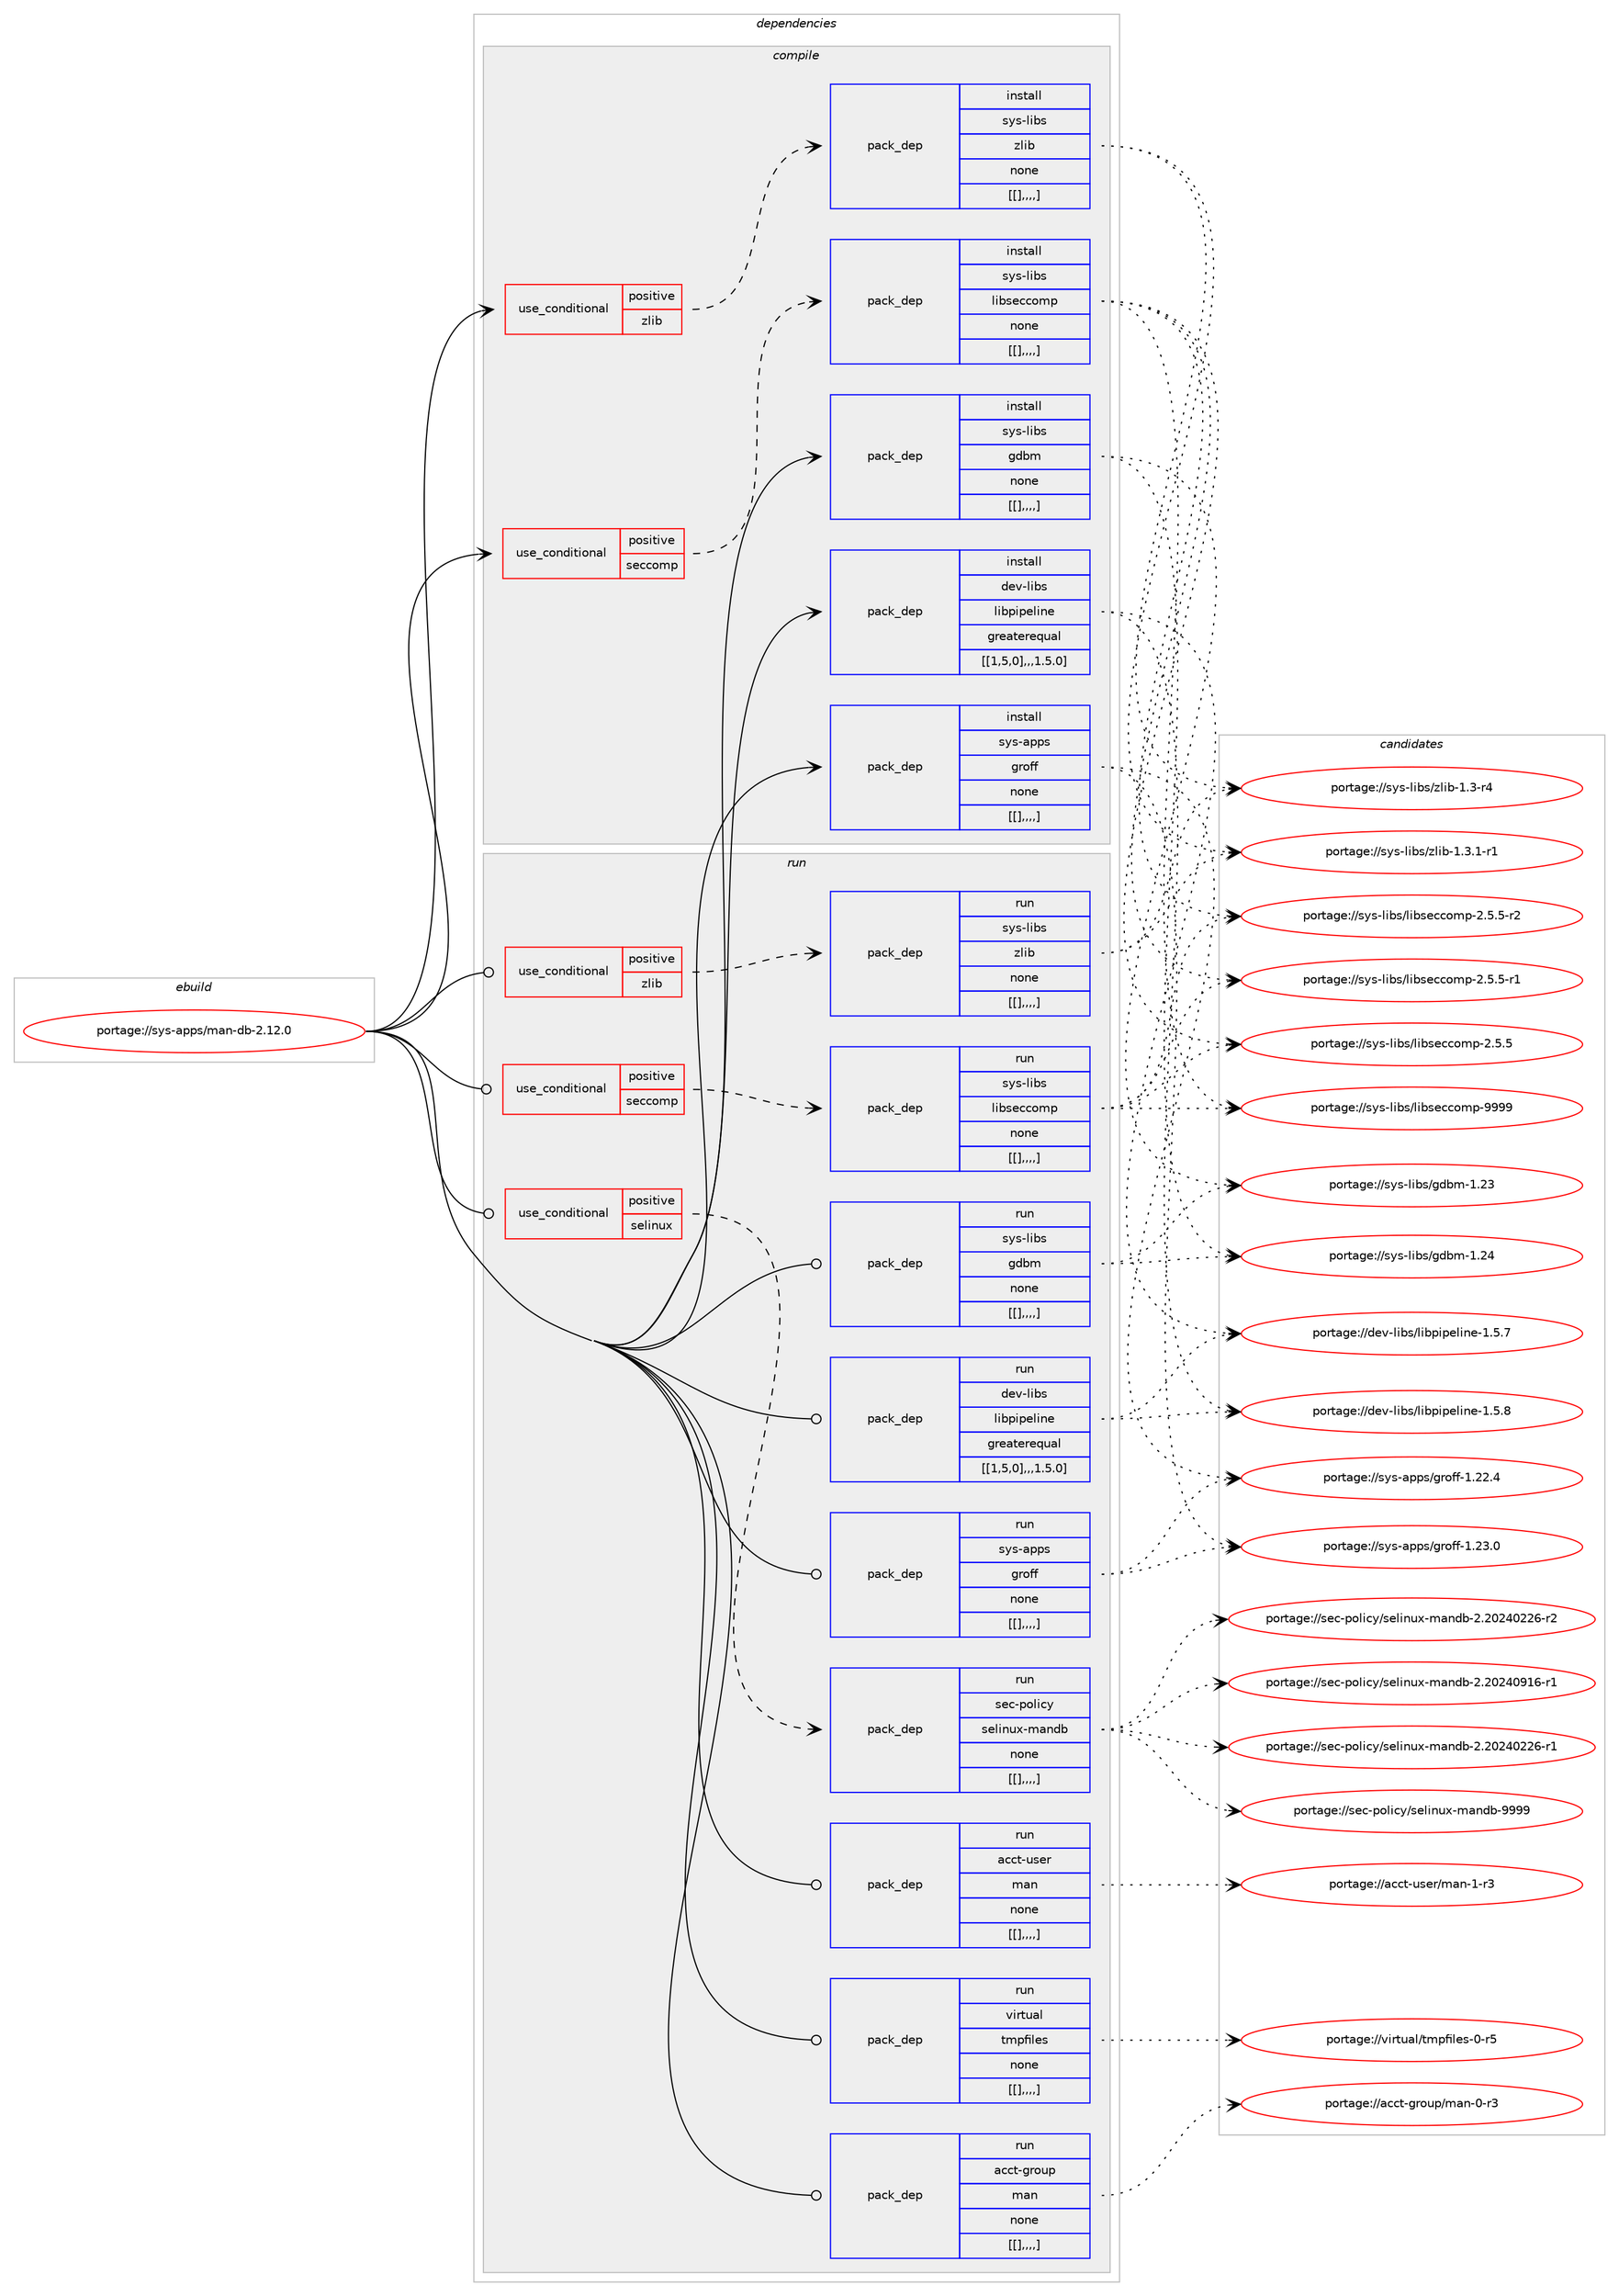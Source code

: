digraph prolog {

# *************
# Graph options
# *************

newrank=true;
concentrate=true;
compound=true;
graph [rankdir=LR,fontname=Helvetica,fontsize=10,ranksep=1.5];#, ranksep=2.5, nodesep=0.2];
edge  [arrowhead=vee];
node  [fontname=Helvetica,fontsize=10];

# **********
# The ebuild
# **********

subgraph cluster_leftcol {
color=gray;
label=<<i>ebuild</i>>;
id [label="portage://sys-apps/man-db-2.12.0", color=red, width=4, href="../sys-apps/man-db-2.12.0.svg"];
}

# ****************
# The dependencies
# ****************

subgraph cluster_midcol {
color=gray;
label=<<i>dependencies</i>>;
subgraph cluster_compile {
fillcolor="#eeeeee";
style=filled;
label=<<i>compile</i>>;
subgraph cond2377 {
dependency6830 [label=<<TABLE BORDER="0" CELLBORDER="1" CELLSPACING="0" CELLPADDING="4"><TR><TD ROWSPAN="3" CELLPADDING="10">use_conditional</TD></TR><TR><TD>positive</TD></TR><TR><TD>seccomp</TD></TR></TABLE>>, shape=none, color=red];
subgraph pack4437 {
dependency6831 [label=<<TABLE BORDER="0" CELLBORDER="1" CELLSPACING="0" CELLPADDING="4" WIDTH="220"><TR><TD ROWSPAN="6" CELLPADDING="30">pack_dep</TD></TR><TR><TD WIDTH="110">install</TD></TR><TR><TD>sys-libs</TD></TR><TR><TD>libseccomp</TD></TR><TR><TD>none</TD></TR><TR><TD>[[],,,,]</TD></TR></TABLE>>, shape=none, color=blue];
}
dependency6830:e -> dependency6831:w [weight=20,style="dashed",arrowhead="vee"];
}
id:e -> dependency6830:w [weight=20,style="solid",arrowhead="vee"];
subgraph cond2378 {
dependency6832 [label=<<TABLE BORDER="0" CELLBORDER="1" CELLSPACING="0" CELLPADDING="4"><TR><TD ROWSPAN="3" CELLPADDING="10">use_conditional</TD></TR><TR><TD>positive</TD></TR><TR><TD>zlib</TD></TR></TABLE>>, shape=none, color=red];
subgraph pack4438 {
dependency6833 [label=<<TABLE BORDER="0" CELLBORDER="1" CELLSPACING="0" CELLPADDING="4" WIDTH="220"><TR><TD ROWSPAN="6" CELLPADDING="30">pack_dep</TD></TR><TR><TD WIDTH="110">install</TD></TR><TR><TD>sys-libs</TD></TR><TR><TD>zlib</TD></TR><TR><TD>none</TD></TR><TR><TD>[[],,,,]</TD></TR></TABLE>>, shape=none, color=blue];
}
dependency6832:e -> dependency6833:w [weight=20,style="dashed",arrowhead="vee"];
}
id:e -> dependency6832:w [weight=20,style="solid",arrowhead="vee"];
subgraph pack4439 {
dependency6834 [label=<<TABLE BORDER="0" CELLBORDER="1" CELLSPACING="0" CELLPADDING="4" WIDTH="220"><TR><TD ROWSPAN="6" CELLPADDING="30">pack_dep</TD></TR><TR><TD WIDTH="110">install</TD></TR><TR><TD>dev-libs</TD></TR><TR><TD>libpipeline</TD></TR><TR><TD>greaterequal</TD></TR><TR><TD>[[1,5,0],,,1.5.0]</TD></TR></TABLE>>, shape=none, color=blue];
}
id:e -> dependency6834:w [weight=20,style="solid",arrowhead="vee"];
subgraph pack4440 {
dependency6835 [label=<<TABLE BORDER="0" CELLBORDER="1" CELLSPACING="0" CELLPADDING="4" WIDTH="220"><TR><TD ROWSPAN="6" CELLPADDING="30">pack_dep</TD></TR><TR><TD WIDTH="110">install</TD></TR><TR><TD>sys-apps</TD></TR><TR><TD>groff</TD></TR><TR><TD>none</TD></TR><TR><TD>[[],,,,]</TD></TR></TABLE>>, shape=none, color=blue];
}
id:e -> dependency6835:w [weight=20,style="solid",arrowhead="vee"];
subgraph pack4441 {
dependency6836 [label=<<TABLE BORDER="0" CELLBORDER="1" CELLSPACING="0" CELLPADDING="4" WIDTH="220"><TR><TD ROWSPAN="6" CELLPADDING="30">pack_dep</TD></TR><TR><TD WIDTH="110">install</TD></TR><TR><TD>sys-libs</TD></TR><TR><TD>gdbm</TD></TR><TR><TD>none</TD></TR><TR><TD>[[],,,,]</TD></TR></TABLE>>, shape=none, color=blue];
}
id:e -> dependency6836:w [weight=20,style="solid",arrowhead="vee"];
}
subgraph cluster_compileandrun {
fillcolor="#eeeeee";
style=filled;
label=<<i>compile and run</i>>;
}
subgraph cluster_run {
fillcolor="#eeeeee";
style=filled;
label=<<i>run</i>>;
subgraph cond2379 {
dependency6837 [label=<<TABLE BORDER="0" CELLBORDER="1" CELLSPACING="0" CELLPADDING="4"><TR><TD ROWSPAN="3" CELLPADDING="10">use_conditional</TD></TR><TR><TD>positive</TD></TR><TR><TD>seccomp</TD></TR></TABLE>>, shape=none, color=red];
subgraph pack4442 {
dependency6838 [label=<<TABLE BORDER="0" CELLBORDER="1" CELLSPACING="0" CELLPADDING="4" WIDTH="220"><TR><TD ROWSPAN="6" CELLPADDING="30">pack_dep</TD></TR><TR><TD WIDTH="110">run</TD></TR><TR><TD>sys-libs</TD></TR><TR><TD>libseccomp</TD></TR><TR><TD>none</TD></TR><TR><TD>[[],,,,]</TD></TR></TABLE>>, shape=none, color=blue];
}
dependency6837:e -> dependency6838:w [weight=20,style="dashed",arrowhead="vee"];
}
id:e -> dependency6837:w [weight=20,style="solid",arrowhead="odot"];
subgraph cond2380 {
dependency6839 [label=<<TABLE BORDER="0" CELLBORDER="1" CELLSPACING="0" CELLPADDING="4"><TR><TD ROWSPAN="3" CELLPADDING="10">use_conditional</TD></TR><TR><TD>positive</TD></TR><TR><TD>selinux</TD></TR></TABLE>>, shape=none, color=red];
subgraph pack4443 {
dependency6840 [label=<<TABLE BORDER="0" CELLBORDER="1" CELLSPACING="0" CELLPADDING="4" WIDTH="220"><TR><TD ROWSPAN="6" CELLPADDING="30">pack_dep</TD></TR><TR><TD WIDTH="110">run</TD></TR><TR><TD>sec-policy</TD></TR><TR><TD>selinux-mandb</TD></TR><TR><TD>none</TD></TR><TR><TD>[[],,,,]</TD></TR></TABLE>>, shape=none, color=blue];
}
dependency6839:e -> dependency6840:w [weight=20,style="dashed",arrowhead="vee"];
}
id:e -> dependency6839:w [weight=20,style="solid",arrowhead="odot"];
subgraph cond2381 {
dependency6841 [label=<<TABLE BORDER="0" CELLBORDER="1" CELLSPACING="0" CELLPADDING="4"><TR><TD ROWSPAN="3" CELLPADDING="10">use_conditional</TD></TR><TR><TD>positive</TD></TR><TR><TD>zlib</TD></TR></TABLE>>, shape=none, color=red];
subgraph pack4444 {
dependency6842 [label=<<TABLE BORDER="0" CELLBORDER="1" CELLSPACING="0" CELLPADDING="4" WIDTH="220"><TR><TD ROWSPAN="6" CELLPADDING="30">pack_dep</TD></TR><TR><TD WIDTH="110">run</TD></TR><TR><TD>sys-libs</TD></TR><TR><TD>zlib</TD></TR><TR><TD>none</TD></TR><TR><TD>[[],,,,]</TD></TR></TABLE>>, shape=none, color=blue];
}
dependency6841:e -> dependency6842:w [weight=20,style="dashed",arrowhead="vee"];
}
id:e -> dependency6841:w [weight=20,style="solid",arrowhead="odot"];
subgraph pack4445 {
dependency6843 [label=<<TABLE BORDER="0" CELLBORDER="1" CELLSPACING="0" CELLPADDING="4" WIDTH="220"><TR><TD ROWSPAN="6" CELLPADDING="30">pack_dep</TD></TR><TR><TD WIDTH="110">run</TD></TR><TR><TD>acct-group</TD></TR><TR><TD>man</TD></TR><TR><TD>none</TD></TR><TR><TD>[[],,,,]</TD></TR></TABLE>>, shape=none, color=blue];
}
id:e -> dependency6843:w [weight=20,style="solid",arrowhead="odot"];
subgraph pack4446 {
dependency6844 [label=<<TABLE BORDER="0" CELLBORDER="1" CELLSPACING="0" CELLPADDING="4" WIDTH="220"><TR><TD ROWSPAN="6" CELLPADDING="30">pack_dep</TD></TR><TR><TD WIDTH="110">run</TD></TR><TR><TD>acct-user</TD></TR><TR><TD>man</TD></TR><TR><TD>none</TD></TR><TR><TD>[[],,,,]</TD></TR></TABLE>>, shape=none, color=blue];
}
id:e -> dependency6844:w [weight=20,style="solid",arrowhead="odot"];
subgraph pack4447 {
dependency6845 [label=<<TABLE BORDER="0" CELLBORDER="1" CELLSPACING="0" CELLPADDING="4" WIDTH="220"><TR><TD ROWSPAN="6" CELLPADDING="30">pack_dep</TD></TR><TR><TD WIDTH="110">run</TD></TR><TR><TD>dev-libs</TD></TR><TR><TD>libpipeline</TD></TR><TR><TD>greaterequal</TD></TR><TR><TD>[[1,5,0],,,1.5.0]</TD></TR></TABLE>>, shape=none, color=blue];
}
id:e -> dependency6845:w [weight=20,style="solid",arrowhead="odot"];
subgraph pack4448 {
dependency6846 [label=<<TABLE BORDER="0" CELLBORDER="1" CELLSPACING="0" CELLPADDING="4" WIDTH="220"><TR><TD ROWSPAN="6" CELLPADDING="30">pack_dep</TD></TR><TR><TD WIDTH="110">run</TD></TR><TR><TD>sys-apps</TD></TR><TR><TD>groff</TD></TR><TR><TD>none</TD></TR><TR><TD>[[],,,,]</TD></TR></TABLE>>, shape=none, color=blue];
}
id:e -> dependency6846:w [weight=20,style="solid",arrowhead="odot"];
subgraph pack4449 {
dependency6847 [label=<<TABLE BORDER="0" CELLBORDER="1" CELLSPACING="0" CELLPADDING="4" WIDTH="220"><TR><TD ROWSPAN="6" CELLPADDING="30">pack_dep</TD></TR><TR><TD WIDTH="110">run</TD></TR><TR><TD>sys-libs</TD></TR><TR><TD>gdbm</TD></TR><TR><TD>none</TD></TR><TR><TD>[[],,,,]</TD></TR></TABLE>>, shape=none, color=blue];
}
id:e -> dependency6847:w [weight=20,style="solid",arrowhead="odot"];
subgraph pack4450 {
dependency6848 [label=<<TABLE BORDER="0" CELLBORDER="1" CELLSPACING="0" CELLPADDING="4" WIDTH="220"><TR><TD ROWSPAN="6" CELLPADDING="30">pack_dep</TD></TR><TR><TD WIDTH="110">run</TD></TR><TR><TD>virtual</TD></TR><TR><TD>tmpfiles</TD></TR><TR><TD>none</TD></TR><TR><TD>[[],,,,]</TD></TR></TABLE>>, shape=none, color=blue];
}
id:e -> dependency6848:w [weight=20,style="solid",arrowhead="odot"];
}
}

# **************
# The candidates
# **************

subgraph cluster_choices {
rank=same;
color=gray;
label=<<i>candidates</i>>;

subgraph choice4437 {
color=black;
nodesep=1;
choice1151211154510810598115471081059811510199991111091124557575757 [label="portage://sys-libs/libseccomp-9999", color=red, width=4,href="../sys-libs/libseccomp-9999.svg"];
choice1151211154510810598115471081059811510199991111091124550465346534511450 [label="portage://sys-libs/libseccomp-2.5.5-r2", color=red, width=4,href="../sys-libs/libseccomp-2.5.5-r2.svg"];
choice1151211154510810598115471081059811510199991111091124550465346534511449 [label="portage://sys-libs/libseccomp-2.5.5-r1", color=red, width=4,href="../sys-libs/libseccomp-2.5.5-r1.svg"];
choice115121115451081059811547108105981151019999111109112455046534653 [label="portage://sys-libs/libseccomp-2.5.5", color=red, width=4,href="../sys-libs/libseccomp-2.5.5.svg"];
dependency6831:e -> choice1151211154510810598115471081059811510199991111091124557575757:w [style=dotted,weight="100"];
dependency6831:e -> choice1151211154510810598115471081059811510199991111091124550465346534511450:w [style=dotted,weight="100"];
dependency6831:e -> choice1151211154510810598115471081059811510199991111091124550465346534511449:w [style=dotted,weight="100"];
dependency6831:e -> choice115121115451081059811547108105981151019999111109112455046534653:w [style=dotted,weight="100"];
}
subgraph choice4438 {
color=black;
nodesep=1;
choice115121115451081059811547122108105984549465146494511449 [label="portage://sys-libs/zlib-1.3.1-r1", color=red, width=4,href="../sys-libs/zlib-1.3.1-r1.svg"];
choice11512111545108105981154712210810598454946514511452 [label="portage://sys-libs/zlib-1.3-r4", color=red, width=4,href="../sys-libs/zlib-1.3-r4.svg"];
dependency6833:e -> choice115121115451081059811547122108105984549465146494511449:w [style=dotted,weight="100"];
dependency6833:e -> choice11512111545108105981154712210810598454946514511452:w [style=dotted,weight="100"];
}
subgraph choice4439 {
color=black;
nodesep=1;
choice10010111845108105981154710810598112105112101108105110101454946534656 [label="portage://dev-libs/libpipeline-1.5.8", color=red, width=4,href="../dev-libs/libpipeline-1.5.8.svg"];
choice10010111845108105981154710810598112105112101108105110101454946534655 [label="portage://dev-libs/libpipeline-1.5.7", color=red, width=4,href="../dev-libs/libpipeline-1.5.7.svg"];
dependency6834:e -> choice10010111845108105981154710810598112105112101108105110101454946534656:w [style=dotted,weight="100"];
dependency6834:e -> choice10010111845108105981154710810598112105112101108105110101454946534655:w [style=dotted,weight="100"];
}
subgraph choice4440 {
color=black;
nodesep=1;
choice11512111545971121121154710311411110210245494650514648 [label="portage://sys-apps/groff-1.23.0", color=red, width=4,href="../sys-apps/groff-1.23.0.svg"];
choice11512111545971121121154710311411110210245494650504652 [label="portage://sys-apps/groff-1.22.4", color=red, width=4,href="../sys-apps/groff-1.22.4.svg"];
dependency6835:e -> choice11512111545971121121154710311411110210245494650514648:w [style=dotted,weight="100"];
dependency6835:e -> choice11512111545971121121154710311411110210245494650504652:w [style=dotted,weight="100"];
}
subgraph choice4441 {
color=black;
nodesep=1;
choice115121115451081059811547103100981094549465052 [label="portage://sys-libs/gdbm-1.24", color=red, width=4,href="../sys-libs/gdbm-1.24.svg"];
choice115121115451081059811547103100981094549465051 [label="portage://sys-libs/gdbm-1.23", color=red, width=4,href="../sys-libs/gdbm-1.23.svg"];
dependency6836:e -> choice115121115451081059811547103100981094549465052:w [style=dotted,weight="100"];
dependency6836:e -> choice115121115451081059811547103100981094549465051:w [style=dotted,weight="100"];
}
subgraph choice4442 {
color=black;
nodesep=1;
choice1151211154510810598115471081059811510199991111091124557575757 [label="portage://sys-libs/libseccomp-9999", color=red, width=4,href="../sys-libs/libseccomp-9999.svg"];
choice1151211154510810598115471081059811510199991111091124550465346534511450 [label="portage://sys-libs/libseccomp-2.5.5-r2", color=red, width=4,href="../sys-libs/libseccomp-2.5.5-r2.svg"];
choice1151211154510810598115471081059811510199991111091124550465346534511449 [label="portage://sys-libs/libseccomp-2.5.5-r1", color=red, width=4,href="../sys-libs/libseccomp-2.5.5-r1.svg"];
choice115121115451081059811547108105981151019999111109112455046534653 [label="portage://sys-libs/libseccomp-2.5.5", color=red, width=4,href="../sys-libs/libseccomp-2.5.5.svg"];
dependency6838:e -> choice1151211154510810598115471081059811510199991111091124557575757:w [style=dotted,weight="100"];
dependency6838:e -> choice1151211154510810598115471081059811510199991111091124550465346534511450:w [style=dotted,weight="100"];
dependency6838:e -> choice1151211154510810598115471081059811510199991111091124550465346534511449:w [style=dotted,weight="100"];
dependency6838:e -> choice115121115451081059811547108105981151019999111109112455046534653:w [style=dotted,weight="100"];
}
subgraph choice4443 {
color=black;
nodesep=1;
choice115101994511211110810599121471151011081051101171204510997110100984557575757 [label="portage://sec-policy/selinux-mandb-9999", color=red, width=4,href="../sec-policy/selinux-mandb-9999.svg"];
choice1151019945112111108105991214711510110810511011712045109971101009845504650485052485749544511449 [label="portage://sec-policy/selinux-mandb-2.20240916-r1", color=red, width=4,href="../sec-policy/selinux-mandb-2.20240916-r1.svg"];
choice1151019945112111108105991214711510110810511011712045109971101009845504650485052485050544511450 [label="portage://sec-policy/selinux-mandb-2.20240226-r2", color=red, width=4,href="../sec-policy/selinux-mandb-2.20240226-r2.svg"];
choice1151019945112111108105991214711510110810511011712045109971101009845504650485052485050544511449 [label="portage://sec-policy/selinux-mandb-2.20240226-r1", color=red, width=4,href="../sec-policy/selinux-mandb-2.20240226-r1.svg"];
dependency6840:e -> choice115101994511211110810599121471151011081051101171204510997110100984557575757:w [style=dotted,weight="100"];
dependency6840:e -> choice1151019945112111108105991214711510110810511011712045109971101009845504650485052485749544511449:w [style=dotted,weight="100"];
dependency6840:e -> choice1151019945112111108105991214711510110810511011712045109971101009845504650485052485050544511450:w [style=dotted,weight="100"];
dependency6840:e -> choice1151019945112111108105991214711510110810511011712045109971101009845504650485052485050544511449:w [style=dotted,weight="100"];
}
subgraph choice4444 {
color=black;
nodesep=1;
choice115121115451081059811547122108105984549465146494511449 [label="portage://sys-libs/zlib-1.3.1-r1", color=red, width=4,href="../sys-libs/zlib-1.3.1-r1.svg"];
choice11512111545108105981154712210810598454946514511452 [label="portage://sys-libs/zlib-1.3-r4", color=red, width=4,href="../sys-libs/zlib-1.3-r4.svg"];
dependency6842:e -> choice115121115451081059811547122108105984549465146494511449:w [style=dotted,weight="100"];
dependency6842:e -> choice11512111545108105981154712210810598454946514511452:w [style=dotted,weight="100"];
}
subgraph choice4445 {
color=black;
nodesep=1;
choice97999911645103114111117112471099711045484511451 [label="portage://acct-group/man-0-r3", color=red, width=4,href="../acct-group/man-0-r3.svg"];
dependency6843:e -> choice97999911645103114111117112471099711045484511451:w [style=dotted,weight="100"];
}
subgraph choice4446 {
color=black;
nodesep=1;
choice97999911645117115101114471099711045494511451 [label="portage://acct-user/man-1-r3", color=red, width=4,href="../acct-user/man-1-r3.svg"];
dependency6844:e -> choice97999911645117115101114471099711045494511451:w [style=dotted,weight="100"];
}
subgraph choice4447 {
color=black;
nodesep=1;
choice10010111845108105981154710810598112105112101108105110101454946534656 [label="portage://dev-libs/libpipeline-1.5.8", color=red, width=4,href="../dev-libs/libpipeline-1.5.8.svg"];
choice10010111845108105981154710810598112105112101108105110101454946534655 [label="portage://dev-libs/libpipeline-1.5.7", color=red, width=4,href="../dev-libs/libpipeline-1.5.7.svg"];
dependency6845:e -> choice10010111845108105981154710810598112105112101108105110101454946534656:w [style=dotted,weight="100"];
dependency6845:e -> choice10010111845108105981154710810598112105112101108105110101454946534655:w [style=dotted,weight="100"];
}
subgraph choice4448 {
color=black;
nodesep=1;
choice11512111545971121121154710311411110210245494650514648 [label="portage://sys-apps/groff-1.23.0", color=red, width=4,href="../sys-apps/groff-1.23.0.svg"];
choice11512111545971121121154710311411110210245494650504652 [label="portage://sys-apps/groff-1.22.4", color=red, width=4,href="../sys-apps/groff-1.22.4.svg"];
dependency6846:e -> choice11512111545971121121154710311411110210245494650514648:w [style=dotted,weight="100"];
dependency6846:e -> choice11512111545971121121154710311411110210245494650504652:w [style=dotted,weight="100"];
}
subgraph choice4449 {
color=black;
nodesep=1;
choice115121115451081059811547103100981094549465052 [label="portage://sys-libs/gdbm-1.24", color=red, width=4,href="../sys-libs/gdbm-1.24.svg"];
choice115121115451081059811547103100981094549465051 [label="portage://sys-libs/gdbm-1.23", color=red, width=4,href="../sys-libs/gdbm-1.23.svg"];
dependency6847:e -> choice115121115451081059811547103100981094549465052:w [style=dotted,weight="100"];
dependency6847:e -> choice115121115451081059811547103100981094549465051:w [style=dotted,weight="100"];
}
subgraph choice4450 {
color=black;
nodesep=1;
choice118105114116117971084711610911210210510810111545484511453 [label="portage://virtual/tmpfiles-0-r5", color=red, width=4,href="../virtual/tmpfiles-0-r5.svg"];
dependency6848:e -> choice118105114116117971084711610911210210510810111545484511453:w [style=dotted,weight="100"];
}
}

}
